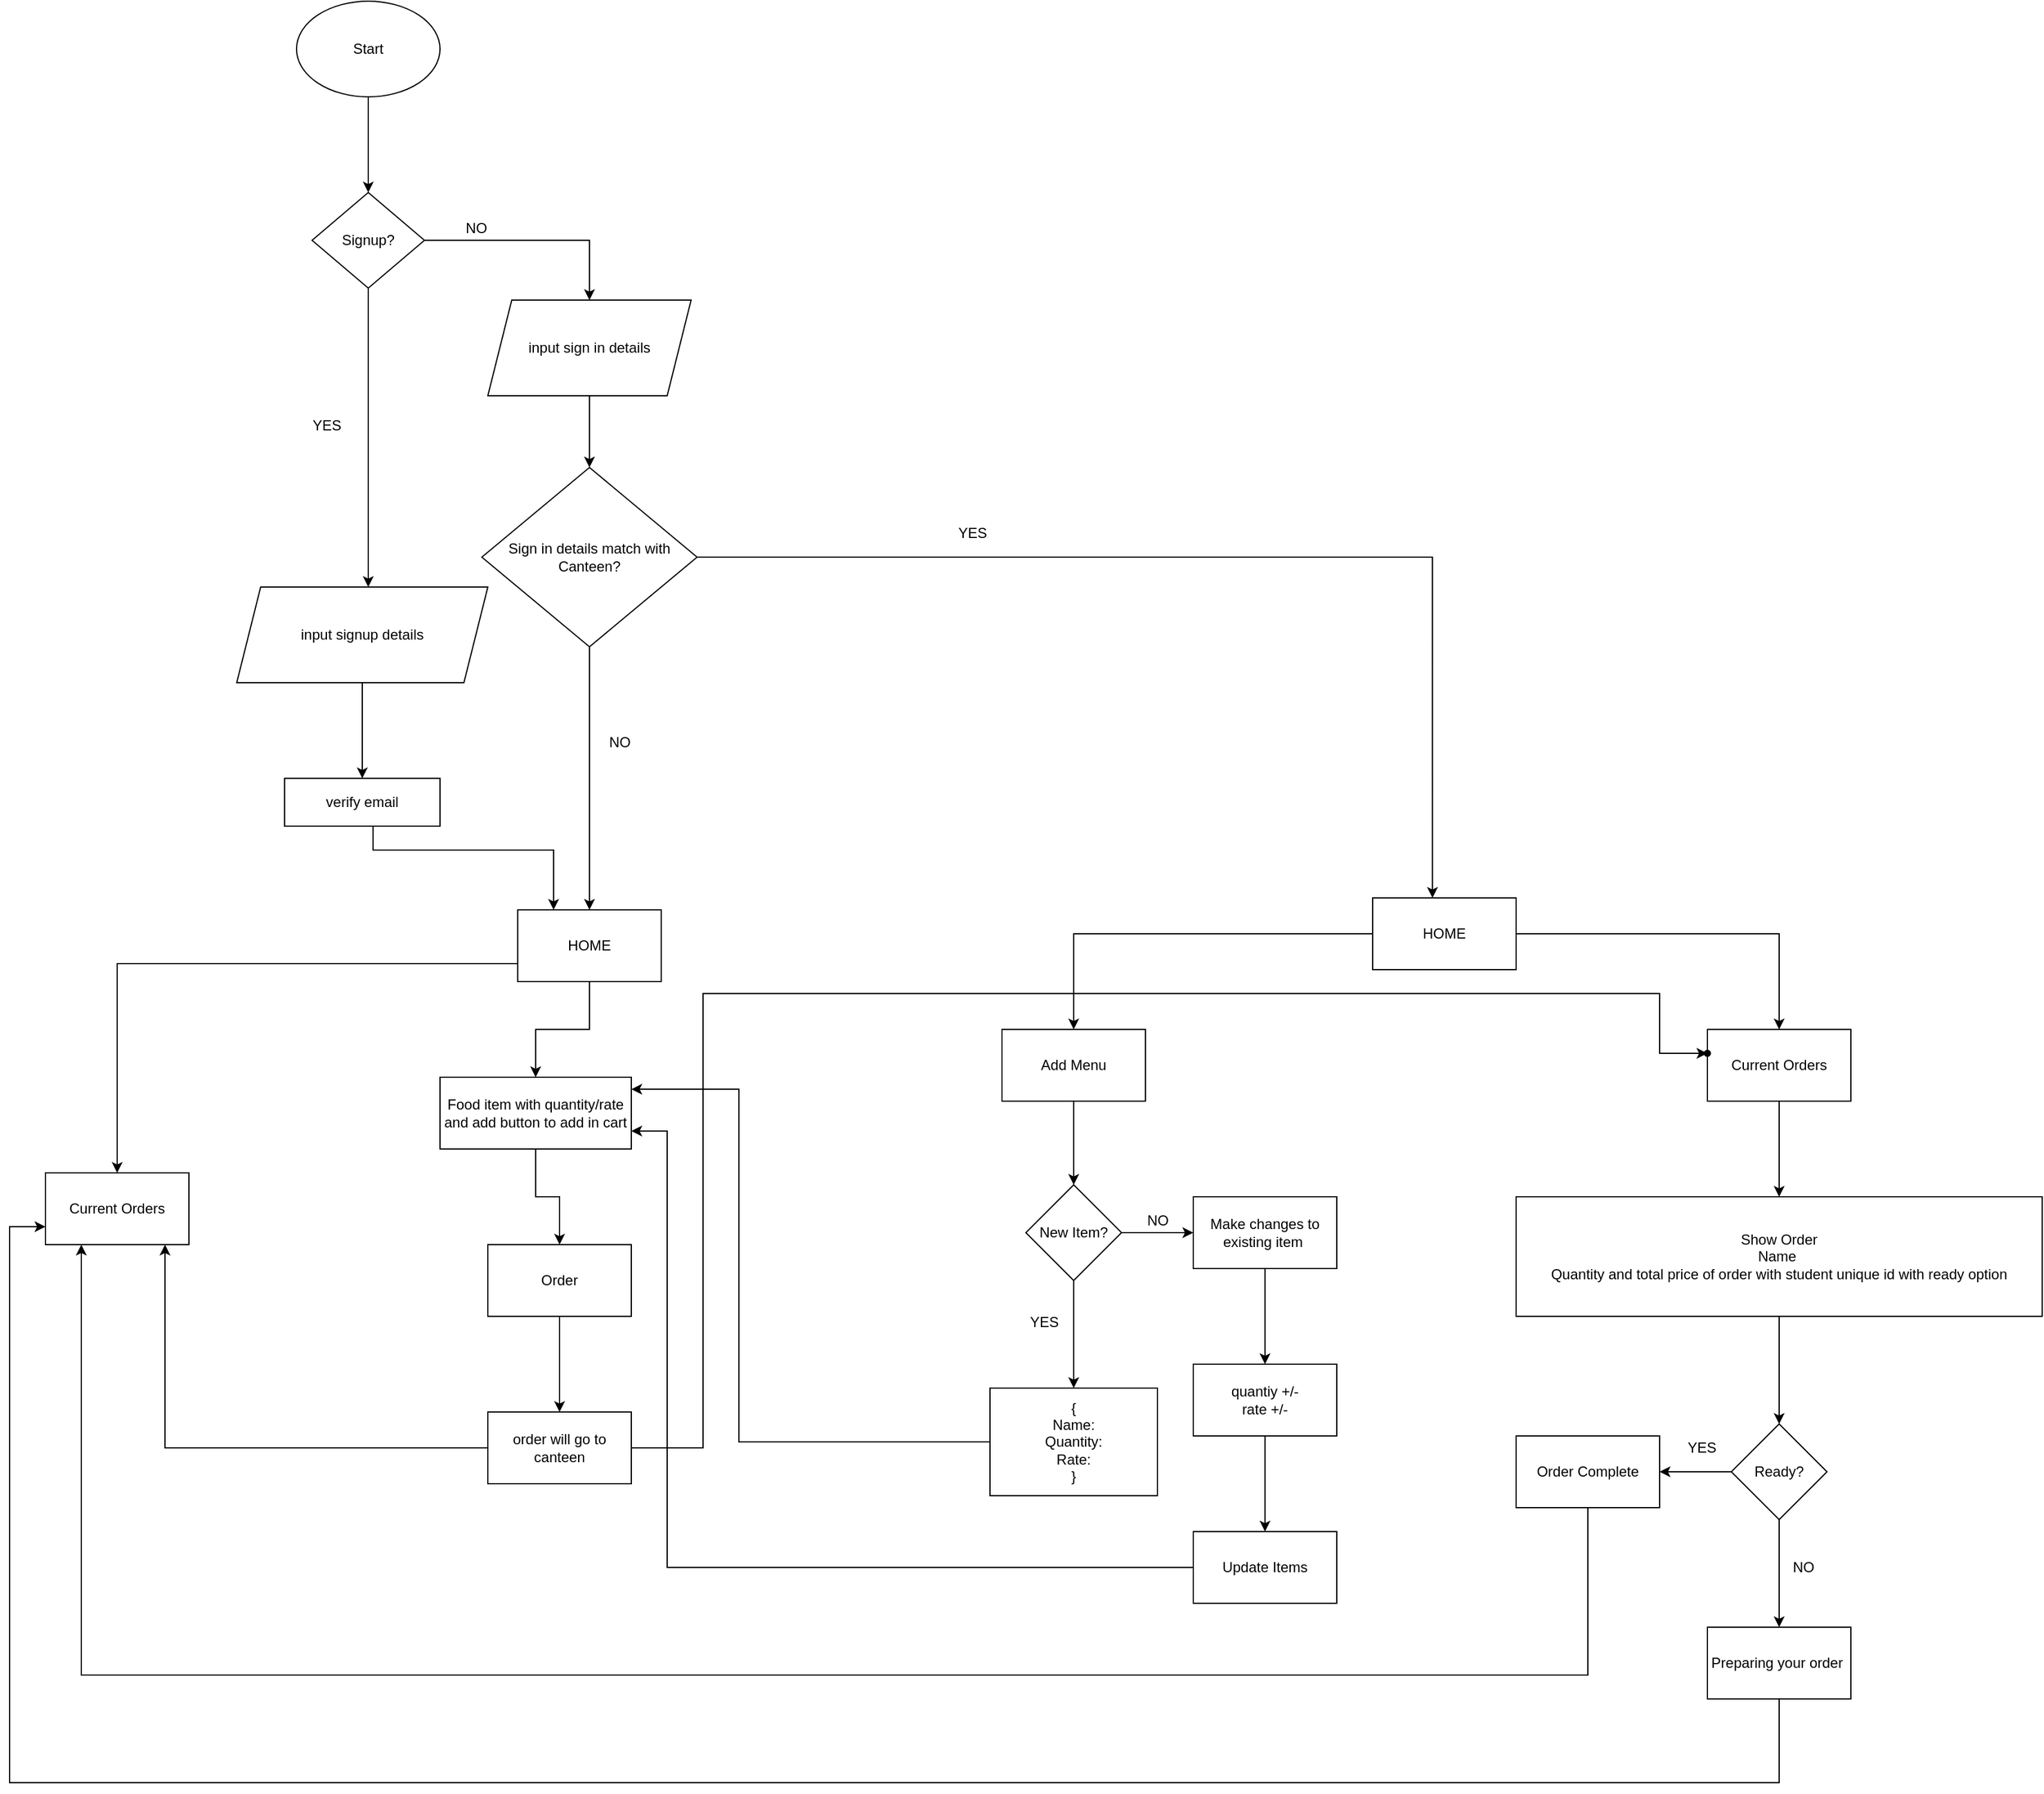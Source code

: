 <mxfile version="20.2.7" type="device"><diagram id="cXDSLrjXoqDA58EGQuz2" name="Page-1"><mxGraphModel dx="1244" dy="1829" grid="1" gridSize="10" guides="1" tooltips="1" connect="1" arrows="1" fold="1" page="1" pageScale="1" pageWidth="827" pageHeight="1169" math="0" shadow="0"><root><mxCell id="0"/><mxCell id="1" parent="0"/><mxCell id="OHKuT4yiXhlsgNs4lh8l-3" value="" style="edgeStyle=orthogonalEdgeStyle;rounded=0;orthogonalLoop=1;jettySize=auto;html=1;" parent="1" source="OHKuT4yiXhlsgNs4lh8l-1" edge="1"><mxGeometry relative="1" as="geometry"><mxPoint x="410" y="-100" as="targetPoint"/></mxGeometry></mxCell><mxCell id="OHKuT4yiXhlsgNs4lh8l-1" value="Start" style="ellipse;whiteSpace=wrap;html=1;" parent="1" vertex="1"><mxGeometry x="350" y="-260" width="120" height="80" as="geometry"/></mxCell><mxCell id="OHKuT4yiXhlsgNs4lh8l-10" value="" style="edgeStyle=orthogonalEdgeStyle;rounded=0;orthogonalLoop=1;jettySize=auto;html=1;" parent="1" source="OHKuT4yiXhlsgNs4lh8l-7" target="OHKuT4yiXhlsgNs4lh8l-9" edge="1"><mxGeometry relative="1" as="geometry"/></mxCell><mxCell id="OHKuT4yiXhlsgNs4lh8l-16" value="" style="edgeStyle=orthogonalEdgeStyle;rounded=0;orthogonalLoop=1;jettySize=auto;html=1;" parent="1" source="OHKuT4yiXhlsgNs4lh8l-7" target="OHKuT4yiXhlsgNs4lh8l-15" edge="1"><mxGeometry relative="1" as="geometry"><Array as="points"><mxPoint x="410" y="130"/><mxPoint x="410" y="130"/></Array></mxGeometry></mxCell><mxCell id="OHKuT4yiXhlsgNs4lh8l-7" value="Signup?" style="rhombus;whiteSpace=wrap;html=1;" parent="1" vertex="1"><mxGeometry x="363" y="-100" width="94" height="80" as="geometry"/></mxCell><mxCell id="fE9XnqzAiAsPS5Hha_Lp-4" value="" style="edgeStyle=orthogonalEdgeStyle;rounded=0;orthogonalLoop=1;jettySize=auto;html=1;" parent="1" source="OHKuT4yiXhlsgNs4lh8l-9" target="fE9XnqzAiAsPS5Hha_Lp-2" edge="1"><mxGeometry relative="1" as="geometry"/></mxCell><mxCell id="OHKuT4yiXhlsgNs4lh8l-9" value="input sign in&amp;nbsp;details" style="shape=parallelogram;perimeter=parallelogramPerimeter;whiteSpace=wrap;html=1;fixedSize=1;" parent="1" vertex="1"><mxGeometry x="510" y="-10" width="170" height="80" as="geometry"/></mxCell><mxCell id="OHKuT4yiXhlsgNs4lh8l-23" value="" style="edgeStyle=orthogonalEdgeStyle;rounded=0;orthogonalLoop=1;jettySize=auto;html=1;" parent="1" source="OHKuT4yiXhlsgNs4lh8l-11" target="OHKuT4yiXhlsgNs4lh8l-22" edge="1"><mxGeometry relative="1" as="geometry"/></mxCell><mxCell id="OHKuT4yiXhlsgNs4lh8l-11" value="HOME" style="whiteSpace=wrap;html=1;" parent="1" vertex="1"><mxGeometry x="535" y="500" width="120" height="60" as="geometry"/></mxCell><mxCell id="OHKuT4yiXhlsgNs4lh8l-13" value="YES" style="text;html=1;align=center;verticalAlign=middle;resizable=0;points=[];autosize=1;strokeColor=none;fillColor=none;" parent="1" vertex="1"><mxGeometry x="350" y="80" width="50" height="30" as="geometry"/></mxCell><mxCell id="OHKuT4yiXhlsgNs4lh8l-18" value="" style="edgeStyle=orthogonalEdgeStyle;rounded=0;orthogonalLoop=1;jettySize=auto;html=1;" parent="1" source="OHKuT4yiXhlsgNs4lh8l-15" target="OHKuT4yiXhlsgNs4lh8l-17" edge="1"><mxGeometry relative="1" as="geometry"/></mxCell><mxCell id="OHKuT4yiXhlsgNs4lh8l-15" value="input signup details" style="shape=parallelogram;perimeter=parallelogramPerimeter;whiteSpace=wrap;html=1;fixedSize=1;" parent="1" vertex="1"><mxGeometry x="300" y="230" width="210" height="80" as="geometry"/></mxCell><mxCell id="OHKuT4yiXhlsgNs4lh8l-17" value="verify email" style="whiteSpace=wrap;html=1;" parent="1" vertex="1"><mxGeometry x="340" y="390" width="130" height="40" as="geometry"/></mxCell><mxCell id="OHKuT4yiXhlsgNs4lh8l-25" value="" style="edgeStyle=orthogonalEdgeStyle;rounded=0;orthogonalLoop=1;jettySize=auto;html=1;" parent="1" source="OHKuT4yiXhlsgNs4lh8l-22" target="OHKuT4yiXhlsgNs4lh8l-24" edge="1"><mxGeometry relative="1" as="geometry"/></mxCell><mxCell id="OHKuT4yiXhlsgNs4lh8l-22" value="Food item with quantity/rate and add button to add in cart" style="whiteSpace=wrap;html=1;" parent="1" vertex="1"><mxGeometry x="470" y="640" width="160" height="60" as="geometry"/></mxCell><mxCell id="OHKuT4yiXhlsgNs4lh8l-27" value="" style="edgeStyle=orthogonalEdgeStyle;rounded=0;orthogonalLoop=1;jettySize=auto;html=1;" parent="1" source="OHKuT4yiXhlsgNs4lh8l-24" target="OHKuT4yiXhlsgNs4lh8l-26" edge="1"><mxGeometry relative="1" as="geometry"/></mxCell><mxCell id="OHKuT4yiXhlsgNs4lh8l-24" value="Order" style="whiteSpace=wrap;html=1;" parent="1" vertex="1"><mxGeometry x="510" y="780" width="120" height="60" as="geometry"/></mxCell><mxCell id="OHKuT4yiXhlsgNs4lh8l-38" value="" style="edgeStyle=orthogonalEdgeStyle;rounded=0;orthogonalLoop=1;jettySize=auto;html=1;" parent="1" source="OHKuT4yiXhlsgNs4lh8l-26" target="OHKuT4yiXhlsgNs4lh8l-29" edge="1"><mxGeometry relative="1" as="geometry"><mxPoint x="200" y="850" as="targetPoint"/><Array as="points"><mxPoint x="240" y="950"/></Array></mxGeometry></mxCell><mxCell id="6kFJZCdN039PM9K2JC7B-2" value="" style="edgeStyle=orthogonalEdgeStyle;rounded=0;orthogonalLoop=1;jettySize=auto;html=1;" edge="1" parent="1" source="OHKuT4yiXhlsgNs4lh8l-26" target="6kFJZCdN039PM9K2JC7B-1"><mxGeometry relative="1" as="geometry"><Array as="points"><mxPoint x="690" y="950"/><mxPoint x="690" y="570"/><mxPoint x="1490" y="570"/><mxPoint x="1490" y="620"/></Array></mxGeometry></mxCell><mxCell id="OHKuT4yiXhlsgNs4lh8l-26" value="order will go to canteen" style="whiteSpace=wrap;html=1;" parent="1" vertex="1"><mxGeometry x="510" y="920" width="120" height="60" as="geometry"/></mxCell><mxCell id="OHKuT4yiXhlsgNs4lh8l-30" value="" style="edgeStyle=orthogonalEdgeStyle;rounded=0;orthogonalLoop=1;jettySize=auto;html=1;exitX=0;exitY=0.75;exitDx=0;exitDy=0;" parent="1" source="OHKuT4yiXhlsgNs4lh8l-11" target="OHKuT4yiXhlsgNs4lh8l-29" edge="1"><mxGeometry relative="1" as="geometry"><mxPoint x="510" y="550" as="sourcePoint"/></mxGeometry></mxCell><mxCell id="OHKuT4yiXhlsgNs4lh8l-29" value="Current Orders" style="whiteSpace=wrap;html=1;fillColor=none;sketch=0;" parent="1" vertex="1"><mxGeometry x="140" y="720" width="120" height="60" as="geometry"/></mxCell><mxCell id="OHKuT4yiXhlsgNs4lh8l-35" value="" style="edgeStyle=orthogonalEdgeStyle;rounded=0;orthogonalLoop=1;jettySize=auto;html=1;entryX=0.25;entryY=0;entryDx=0;entryDy=0;exitX=0.533;exitY=1;exitDx=0;exitDy=0;exitPerimeter=0;" parent="1" source="OHKuT4yiXhlsgNs4lh8l-17" target="OHKuT4yiXhlsgNs4lh8l-11" edge="1"><mxGeometry relative="1" as="geometry"><mxPoint x="414" y="440" as="sourcePoint"/><mxPoint x="470" y="490" as="targetPoint"/><Array as="points"><mxPoint x="414" y="450"/><mxPoint x="565" y="450"/></Array></mxGeometry></mxCell><mxCell id="OHKuT4yiXhlsgNs4lh8l-61" value="" style="edgeStyle=orthogonalEdgeStyle;rounded=0;orthogonalLoop=1;jettySize=auto;html=1;" parent="1" source="OHKuT4yiXhlsgNs4lh8l-43" target="OHKuT4yiXhlsgNs4lh8l-60" edge="1"><mxGeometry relative="1" as="geometry"/></mxCell><mxCell id="OHKuT4yiXhlsgNs4lh8l-63" value="" style="edgeStyle=orthogonalEdgeStyle;rounded=0;orthogonalLoop=1;jettySize=auto;html=1;" parent="1" source="OHKuT4yiXhlsgNs4lh8l-43" target="OHKuT4yiXhlsgNs4lh8l-62" edge="1"><mxGeometry relative="1" as="geometry"/></mxCell><mxCell id="OHKuT4yiXhlsgNs4lh8l-43" value="HOME" style="whiteSpace=wrap;html=1;" parent="1" vertex="1"><mxGeometry x="1250" y="490" width="120" height="60" as="geometry"/></mxCell><mxCell id="OHKuT4yiXhlsgNs4lh8l-65" value="" style="edgeStyle=orthogonalEdgeStyle;rounded=0;orthogonalLoop=1;jettySize=auto;html=1;" parent="1" source="OHKuT4yiXhlsgNs4lh8l-60" target="OHKuT4yiXhlsgNs4lh8l-64" edge="1"><mxGeometry relative="1" as="geometry"/></mxCell><mxCell id="OHKuT4yiXhlsgNs4lh8l-60" value="Add Menu" style="whiteSpace=wrap;html=1;" parent="1" vertex="1"><mxGeometry x="940" y="600" width="120" height="60" as="geometry"/></mxCell><mxCell id="OHKuT4yiXhlsgNs4lh8l-83" value="" style="edgeStyle=orthogonalEdgeStyle;rounded=0;orthogonalLoop=1;jettySize=auto;html=1;" parent="1" source="OHKuT4yiXhlsgNs4lh8l-62" target="OHKuT4yiXhlsgNs4lh8l-82" edge="1"><mxGeometry relative="1" as="geometry"/></mxCell><mxCell id="OHKuT4yiXhlsgNs4lh8l-62" value="Current Orders" style="whiteSpace=wrap;html=1;" parent="1" vertex="1"><mxGeometry x="1530" y="600" width="120" height="60" as="geometry"/></mxCell><mxCell id="OHKuT4yiXhlsgNs4lh8l-67" value="" style="edgeStyle=orthogonalEdgeStyle;rounded=0;orthogonalLoop=1;jettySize=auto;html=1;" parent="1" source="OHKuT4yiXhlsgNs4lh8l-64" target="OHKuT4yiXhlsgNs4lh8l-66" edge="1"><mxGeometry relative="1" as="geometry"/></mxCell><mxCell id="OHKuT4yiXhlsgNs4lh8l-72" value="" style="edgeStyle=orthogonalEdgeStyle;rounded=0;orthogonalLoop=1;jettySize=auto;html=1;" parent="1" source="OHKuT4yiXhlsgNs4lh8l-64" target="OHKuT4yiXhlsgNs4lh8l-71" edge="1"><mxGeometry relative="1" as="geometry"/></mxCell><mxCell id="OHKuT4yiXhlsgNs4lh8l-64" value="New Item?" style="rhombus;whiteSpace=wrap;html=1;" parent="1" vertex="1"><mxGeometry x="960" y="730" width="80" height="80" as="geometry"/></mxCell><mxCell id="OHKuT4yiXhlsgNs4lh8l-69" value="" style="edgeStyle=orthogonalEdgeStyle;rounded=0;orthogonalLoop=1;jettySize=auto;html=1;" parent="1" source="OHKuT4yiXhlsgNs4lh8l-66" target="OHKuT4yiXhlsgNs4lh8l-68" edge="1"><mxGeometry relative="1" as="geometry"/></mxCell><mxCell id="OHKuT4yiXhlsgNs4lh8l-66" value="Make changes to existing item&amp;nbsp;" style="whiteSpace=wrap;html=1;" parent="1" vertex="1"><mxGeometry x="1100" y="740" width="120" height="60" as="geometry"/></mxCell><mxCell id="OHKuT4yiXhlsgNs4lh8l-75" value="" style="edgeStyle=orthogonalEdgeStyle;rounded=0;orthogonalLoop=1;jettySize=auto;html=1;" parent="1" source="OHKuT4yiXhlsgNs4lh8l-68" target="OHKuT4yiXhlsgNs4lh8l-74" edge="1"><mxGeometry relative="1" as="geometry"/></mxCell><mxCell id="OHKuT4yiXhlsgNs4lh8l-68" value="quantiy +/-&lt;br&gt;rate +/-" style="whiteSpace=wrap;html=1;" parent="1" vertex="1"><mxGeometry x="1100" y="880" width="120" height="60" as="geometry"/></mxCell><mxCell id="OHKuT4yiXhlsgNs4lh8l-70" value="NO" style="text;html=1;align=center;verticalAlign=middle;resizable=0;points=[];autosize=1;strokeColor=none;fillColor=none;" parent="1" vertex="1"><mxGeometry x="1050" y="745" width="40" height="30" as="geometry"/></mxCell><mxCell id="OHKuT4yiXhlsgNs4lh8l-77" value="" style="edgeStyle=orthogonalEdgeStyle;rounded=0;orthogonalLoop=1;jettySize=auto;html=1;entryX=1;entryY=0.167;entryDx=0;entryDy=0;entryPerimeter=0;" parent="1" source="OHKuT4yiXhlsgNs4lh8l-71" target="OHKuT4yiXhlsgNs4lh8l-22" edge="1"><mxGeometry relative="1" as="geometry"><mxPoint x="640" y="650" as="targetPoint"/><Array as="points"><mxPoint x="720" y="945"/><mxPoint x="720" y="650"/></Array></mxGeometry></mxCell><mxCell id="OHKuT4yiXhlsgNs4lh8l-71" value="{&lt;br&gt;Name:&lt;br&gt;Quantity:&lt;br&gt;Rate:&lt;br&gt;}" style="whiteSpace=wrap;html=1;" parent="1" vertex="1"><mxGeometry x="930" y="900" width="140" height="90" as="geometry"/></mxCell><mxCell id="OHKuT4yiXhlsgNs4lh8l-73" value="YES" style="text;html=1;align=center;verticalAlign=middle;resizable=0;points=[];autosize=1;strokeColor=none;fillColor=none;" parent="1" vertex="1"><mxGeometry x="950" y="830" width="50" height="30" as="geometry"/></mxCell><mxCell id="OHKuT4yiXhlsgNs4lh8l-81" value="" style="edgeStyle=orthogonalEdgeStyle;rounded=0;orthogonalLoop=1;jettySize=auto;html=1;entryX=1;entryY=0.75;entryDx=0;entryDy=0;" parent="1" source="OHKuT4yiXhlsgNs4lh8l-74" target="OHKuT4yiXhlsgNs4lh8l-22" edge="1"><mxGeometry relative="1" as="geometry"><mxPoint x="660" y="680" as="targetPoint"/><Array as="points"><mxPoint x="660" y="1050"/><mxPoint x="660" y="685"/></Array></mxGeometry></mxCell><mxCell id="OHKuT4yiXhlsgNs4lh8l-74" value="Update Items" style="whiteSpace=wrap;html=1;" parent="1" vertex="1"><mxGeometry x="1100" y="1020" width="120" height="60" as="geometry"/></mxCell><mxCell id="OHKuT4yiXhlsgNs4lh8l-85" value="" style="edgeStyle=orthogonalEdgeStyle;rounded=0;orthogonalLoop=1;jettySize=auto;html=1;" parent="1" source="OHKuT4yiXhlsgNs4lh8l-82" target="OHKuT4yiXhlsgNs4lh8l-84" edge="1"><mxGeometry relative="1" as="geometry"/></mxCell><mxCell id="OHKuT4yiXhlsgNs4lh8l-82" value="Show Order&lt;br&gt;Name&amp;nbsp;&lt;br&gt;Quantity and total price of order with student unique id with ready option" style="whiteSpace=wrap;html=1;" parent="1" vertex="1"><mxGeometry x="1370" y="740" width="440" height="100" as="geometry"/></mxCell><mxCell id="OHKuT4yiXhlsgNs4lh8l-87" value="" style="edgeStyle=orthogonalEdgeStyle;rounded=0;orthogonalLoop=1;jettySize=auto;html=1;" parent="1" source="OHKuT4yiXhlsgNs4lh8l-84" target="OHKuT4yiXhlsgNs4lh8l-86" edge="1"><mxGeometry relative="1" as="geometry"/></mxCell><mxCell id="OHKuT4yiXhlsgNs4lh8l-90" value="" style="edgeStyle=orthogonalEdgeStyle;rounded=0;orthogonalLoop=1;jettySize=auto;html=1;" parent="1" source="OHKuT4yiXhlsgNs4lh8l-84" target="OHKuT4yiXhlsgNs4lh8l-89" edge="1"><mxGeometry relative="1" as="geometry"/></mxCell><mxCell id="OHKuT4yiXhlsgNs4lh8l-84" value="Ready?" style="rhombus;whiteSpace=wrap;html=1;" parent="1" vertex="1"><mxGeometry x="1550" y="930" width="80" height="80" as="geometry"/></mxCell><mxCell id="OHKuT4yiXhlsgNs4lh8l-95" value="" style="edgeStyle=orthogonalEdgeStyle;rounded=0;orthogonalLoop=1;jettySize=auto;html=1;entryX=0;entryY=0.75;entryDx=0;entryDy=0;" parent="1" source="OHKuT4yiXhlsgNs4lh8l-86" target="OHKuT4yiXhlsgNs4lh8l-29" edge="1"><mxGeometry relative="1" as="geometry"><mxPoint x="120" y="760" as="targetPoint"/><Array as="points"><mxPoint x="1590" y="1230"/><mxPoint x="110" y="1230"/><mxPoint x="110" y="765"/></Array></mxGeometry></mxCell><mxCell id="OHKuT4yiXhlsgNs4lh8l-86" value="Preparing your order&amp;nbsp;" style="whiteSpace=wrap;html=1;" parent="1" vertex="1"><mxGeometry x="1530" y="1100" width="120" height="60" as="geometry"/></mxCell><mxCell id="OHKuT4yiXhlsgNs4lh8l-88" value="NO" style="text;html=1;align=center;verticalAlign=middle;resizable=0;points=[];autosize=1;strokeColor=none;fillColor=none;" parent="1" vertex="1"><mxGeometry x="1590" y="1035" width="40" height="30" as="geometry"/></mxCell><mxCell id="OHKuT4yiXhlsgNs4lh8l-93" value="" style="edgeStyle=orthogonalEdgeStyle;rounded=0;orthogonalLoop=1;jettySize=auto;html=1;entryX=0.25;entryY=1;entryDx=0;entryDy=0;" parent="1" source="OHKuT4yiXhlsgNs4lh8l-89" target="OHKuT4yiXhlsgNs4lh8l-29" edge="1"><mxGeometry relative="1" as="geometry"><mxPoint x="170" y="1070" as="targetPoint"/><Array as="points"><mxPoint x="1430" y="1140"/><mxPoint x="170" y="1140"/></Array></mxGeometry></mxCell><mxCell id="OHKuT4yiXhlsgNs4lh8l-89" value="Order Complete" style="whiteSpace=wrap;html=1;" parent="1" vertex="1"><mxGeometry x="1370" y="940" width="120" height="60" as="geometry"/></mxCell><mxCell id="OHKuT4yiXhlsgNs4lh8l-91" value="YES" style="text;html=1;align=center;verticalAlign=middle;resizable=0;points=[];autosize=1;strokeColor=none;fillColor=none;" parent="1" vertex="1"><mxGeometry x="1500" y="935" width="50" height="30" as="geometry"/></mxCell><mxCell id="fE9XnqzAiAsPS5Hha_Lp-1" value="NO" style="text;html=1;align=center;verticalAlign=middle;resizable=0;points=[];autosize=1;strokeColor=none;fillColor=none;" parent="1" vertex="1"><mxGeometry x="480" y="-85" width="40" height="30" as="geometry"/></mxCell><mxCell id="fE9XnqzAiAsPS5Hha_Lp-6" value="" style="edgeStyle=orthogonalEdgeStyle;rounded=0;orthogonalLoop=1;jettySize=auto;html=1;entryX=0.5;entryY=0;entryDx=0;entryDy=0;" parent="1" source="fE9XnqzAiAsPS5Hha_Lp-2" target="OHKuT4yiXhlsgNs4lh8l-11" edge="1"><mxGeometry relative="1" as="geometry"><mxPoint x="595" y="405" as="targetPoint"/></mxGeometry></mxCell><mxCell id="fE9XnqzAiAsPS5Hha_Lp-8" value="" style="edgeStyle=orthogonalEdgeStyle;rounded=0;orthogonalLoop=1;jettySize=auto;html=1;entryX=0.417;entryY=0;entryDx=0;entryDy=0;entryPerimeter=0;" parent="1" source="fE9XnqzAiAsPS5Hha_Lp-2" target="OHKuT4yiXhlsgNs4lh8l-43" edge="1"><mxGeometry relative="1" as="geometry"><mxPoint x="1301" y="410" as="targetPoint"/></mxGeometry></mxCell><mxCell id="fE9XnqzAiAsPS5Hha_Lp-2" value="Sign in details match with Canteen?" style="rhombus;whiteSpace=wrap;html=1;" parent="1" vertex="1"><mxGeometry x="505" y="130" width="180" height="150" as="geometry"/></mxCell><mxCell id="fE9XnqzAiAsPS5Hha_Lp-9" value="YES" style="text;html=1;align=center;verticalAlign=middle;resizable=0;points=[];autosize=1;strokeColor=none;fillColor=none;" parent="1" vertex="1"><mxGeometry x="890" y="170" width="50" height="30" as="geometry"/></mxCell><mxCell id="fE9XnqzAiAsPS5Hha_Lp-10" value="NO" style="text;html=1;align=center;verticalAlign=middle;resizable=0;points=[];autosize=1;strokeColor=none;fillColor=none;" parent="1" vertex="1"><mxGeometry x="600" y="345" width="40" height="30" as="geometry"/></mxCell><mxCell id="6kFJZCdN039PM9K2JC7B-1" value="" style="shape=waypoint;sketch=0;size=6;pointerEvents=1;points=[];fillColor=default;resizable=0;rotatable=0;perimeter=centerPerimeter;snapToPoint=1;" vertex="1" parent="1"><mxGeometry x="1510" y="600" width="40" height="40" as="geometry"/></mxCell></root></mxGraphModel></diagram></mxfile>